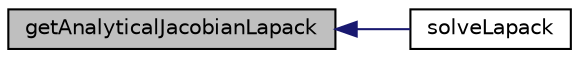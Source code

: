 digraph "getAnalyticalJacobianLapack"
{
  edge [fontname="Helvetica",fontsize="10",labelfontname="Helvetica",labelfontsize="10"];
  node [fontname="Helvetica",fontsize="10",shape=record];
  rankdir="LR";
  Node14 [label="getAnalyticalJacobianLapack",height=0.2,width=0.4,color="black", fillcolor="grey75", style="filled", fontcolor="black"];
  Node14 -> Node15 [dir="back",color="midnightblue",fontsize="10",style="solid",fontname="Helvetica"];
  Node15 [label="solveLapack",height=0.2,width=0.4,color="black", fillcolor="white", style="filled",URL="$d8/d3c/linear_solver_lapack_8h.html#a92fecb682b4cff9f1a94d67186db2e46"];
}
